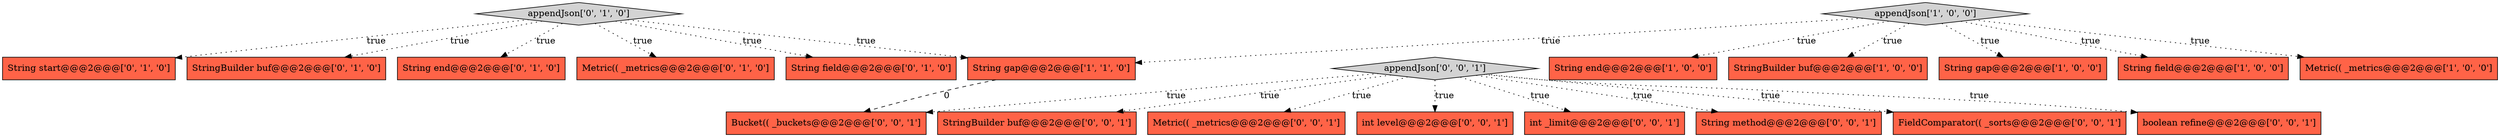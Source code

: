 digraph {
9 [style = filled, label = "String start@@@2@@@['0', '1', '0']", fillcolor = tomato, shape = box image = "AAA0AAABBB2BBB"];
21 [style = filled, label = "Bucket(( _buckets@@@2@@@['0', '0', '1']", fillcolor = tomato, shape = box image = "AAA0AAABBB3BBB"];
14 [style = filled, label = "StringBuilder buf@@@2@@@['0', '0', '1']", fillcolor = tomato, shape = box image = "AAA0AAABBB3BBB"];
8 [style = filled, label = "StringBuilder buf@@@2@@@['0', '1', '0']", fillcolor = tomato, shape = box image = "AAA0AAABBB2BBB"];
17 [style = filled, label = "Metric(( _metrics@@@2@@@['0', '0', '1']", fillcolor = tomato, shape = box image = "AAA0AAABBB3BBB"];
10 [style = filled, label = "appendJson['0', '1', '0']", fillcolor = lightgray, shape = diamond image = "AAA0AAABBB2BBB"];
13 [style = filled, label = "int level@@@2@@@['0', '0', '1']", fillcolor = tomato, shape = box image = "AAA0AAABBB3BBB"];
3 [style = filled, label = "String end@@@2@@@['1', '0', '0']", fillcolor = tomato, shape = box image = "AAA0AAABBB1BBB"];
7 [style = filled, label = "String end@@@2@@@['0', '1', '0']", fillcolor = tomato, shape = box image = "AAA0AAABBB2BBB"];
11 [style = filled, label = "Metric(( _metrics@@@2@@@['0', '1', '0']", fillcolor = tomato, shape = box image = "AAA0AAABBB2BBB"];
19 [style = filled, label = "int _limit@@@2@@@['0', '0', '1']", fillcolor = tomato, shape = box image = "AAA0AAABBB3BBB"];
0 [style = filled, label = "StringBuilder buf@@@2@@@['1', '0', '0']", fillcolor = tomato, shape = box image = "AAA0AAABBB1BBB"];
15 [style = filled, label = "String method@@@2@@@['0', '0', '1']", fillcolor = tomato, shape = box image = "AAA0AAABBB3BBB"];
6 [style = filled, label = "appendJson['1', '0', '0']", fillcolor = lightgray, shape = diamond image = "AAA0AAABBB1BBB"];
12 [style = filled, label = "String field@@@2@@@['0', '1', '0']", fillcolor = tomato, shape = box image = "AAA0AAABBB2BBB"];
1 [style = filled, label = "String gap@@@2@@@['1', '0', '0']", fillcolor = tomato, shape = box image = "AAA0AAABBB1BBB"];
2 [style = filled, label = "String field@@@2@@@['1', '0', '0']", fillcolor = tomato, shape = box image = "AAA0AAABBB1BBB"];
18 [style = filled, label = "FieldComparator(( _sorts@@@2@@@['0', '0', '1']", fillcolor = tomato, shape = box image = "AAA0AAABBB3BBB"];
4 [style = filled, label = "Metric(( _metrics@@@2@@@['1', '0', '0']", fillcolor = tomato, shape = box image = "AAA0AAABBB1BBB"];
5 [style = filled, label = "String gap@@@2@@@['1', '1', '0']", fillcolor = tomato, shape = box image = "AAA0AAABBB1BBB"];
20 [style = filled, label = "boolean refine@@@2@@@['0', '0', '1']", fillcolor = tomato, shape = box image = "AAA0AAABBB3BBB"];
16 [style = filled, label = "appendJson['0', '0', '1']", fillcolor = lightgray, shape = diamond image = "AAA0AAABBB3BBB"];
16->20 [style = dotted, label="true"];
10->12 [style = dotted, label="true"];
16->18 [style = dotted, label="true"];
16->14 [style = dotted, label="true"];
6->1 [style = dotted, label="true"];
16->13 [style = dotted, label="true"];
10->7 [style = dotted, label="true"];
16->15 [style = dotted, label="true"];
6->0 [style = dotted, label="true"];
6->5 [style = dotted, label="true"];
6->4 [style = dotted, label="true"];
10->8 [style = dotted, label="true"];
16->21 [style = dotted, label="true"];
5->21 [style = dashed, label="0"];
6->3 [style = dotted, label="true"];
6->2 [style = dotted, label="true"];
10->11 [style = dotted, label="true"];
16->17 [style = dotted, label="true"];
10->9 [style = dotted, label="true"];
10->5 [style = dotted, label="true"];
16->19 [style = dotted, label="true"];
}
